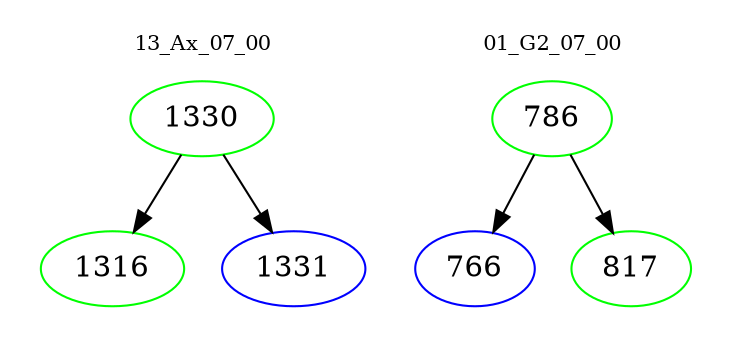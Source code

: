 digraph{
subgraph cluster_0 {
color = white
label = "13_Ax_07_00";
fontsize=10;
T0_1330 [label="1330", color="green"]
T0_1330 -> T0_1316 [color="black"]
T0_1316 [label="1316", color="green"]
T0_1330 -> T0_1331 [color="black"]
T0_1331 [label="1331", color="blue"]
}
subgraph cluster_1 {
color = white
label = "01_G2_07_00";
fontsize=10;
T1_786 [label="786", color="green"]
T1_786 -> T1_766 [color="black"]
T1_766 [label="766", color="blue"]
T1_786 -> T1_817 [color="black"]
T1_817 [label="817", color="green"]
}
}

